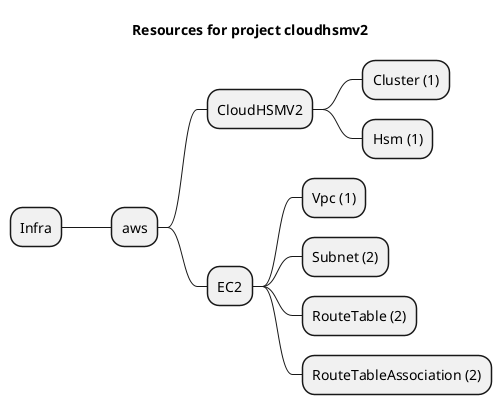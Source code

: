 @startmindmap
title Resources for project cloudhsmv2
skinparam monochrome true
+ Infra
++ aws
+++ CloudHSMV2
++++ Cluster (1)
++++ Hsm (1)
+++ EC2
++++ Vpc (1)
++++ Subnet (2)
++++ RouteTable (2)
++++ RouteTableAssociation (2)
@endmindmap